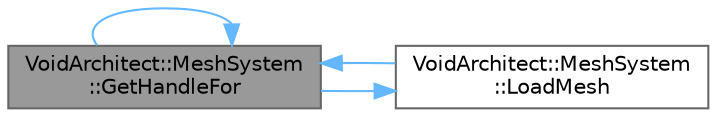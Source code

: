 digraph "VoidArchitect::MeshSystem::GetHandleFor"
{
 // LATEX_PDF_SIZE
  bgcolor="transparent";
  edge [fontname=Helvetica,fontsize=10,labelfontname=Helvetica,labelfontsize=10];
  node [fontname=Helvetica,fontsize=10,shape=box,height=0.2,width=0.4];
  rankdir="LR";
  Node1 [id="Node000001",label="VoidArchitect::MeshSystem\l::GetHandleFor",height=0.2,width=0.4,color="gray40", fillcolor="grey60", style="filled", fontcolor="black",tooltip=" "];
  Node1 -> Node1 [id="edge1_Node000001_Node000001",color="steelblue1",style="solid",tooltip=" "];
  Node1 -> Node2 [id="edge2_Node000001_Node000002",color="steelblue1",style="solid",tooltip=" "];
  Node2 [id="Node000002",label="VoidArchitect::MeshSystem\l::LoadMesh",height=0.2,width=0.4,color="grey40", fillcolor="white", style="filled",URL="$class_void_architect_1_1_mesh_system.html#a1e5a0bb40509c11653ee08605aeced99",tooltip=" "];
  Node2 -> Node1 [id="edge3_Node000002_Node000001",color="steelblue1",style="solid",tooltip=" "];
}
